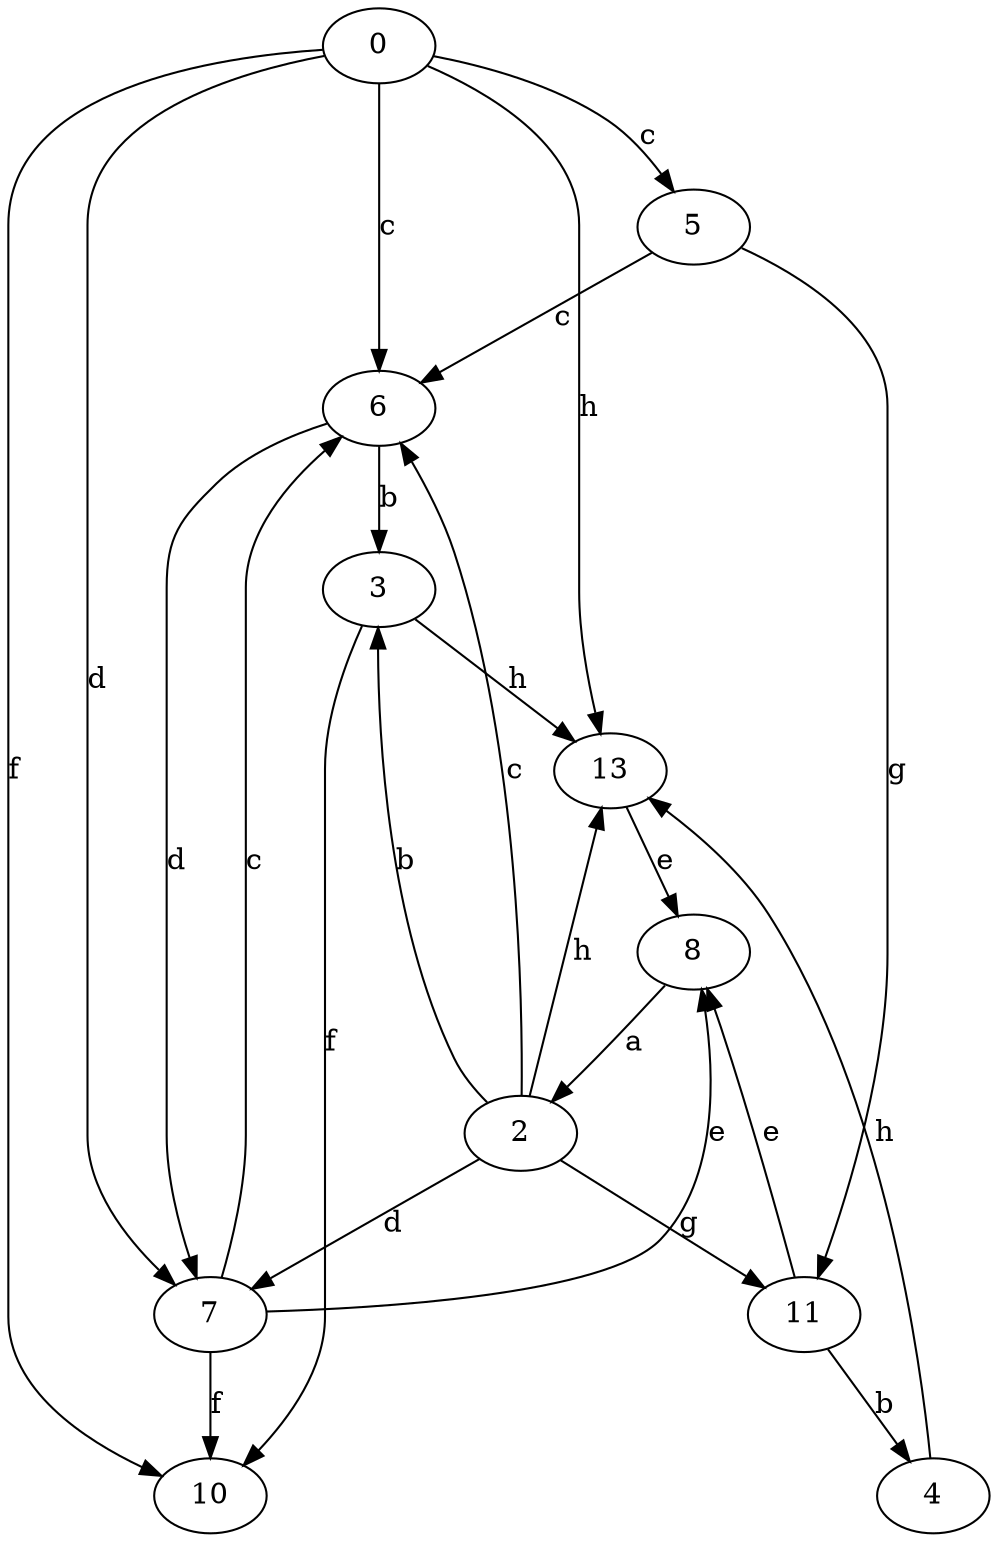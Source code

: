 strict digraph  {
0;
2;
3;
4;
5;
6;
7;
8;
10;
11;
13;
0 -> 5  [label=c];
0 -> 6  [label=c];
0 -> 7  [label=d];
0 -> 10  [label=f];
0 -> 13  [label=h];
2 -> 3  [label=b];
2 -> 6  [label=c];
2 -> 7  [label=d];
2 -> 11  [label=g];
2 -> 13  [label=h];
3 -> 10  [label=f];
3 -> 13  [label=h];
4 -> 13  [label=h];
5 -> 6  [label=c];
5 -> 11  [label=g];
6 -> 3  [label=b];
6 -> 7  [label=d];
7 -> 6  [label=c];
7 -> 8  [label=e];
7 -> 10  [label=f];
8 -> 2  [label=a];
11 -> 4  [label=b];
11 -> 8  [label=e];
13 -> 8  [label=e];
}
